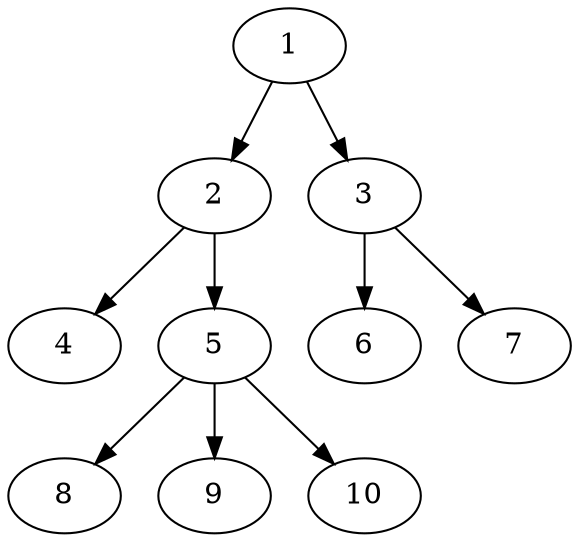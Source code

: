 digraph Arbol {
    1 -> 2;
    1 -> 3;
    2 -> 4;
    2 -> 5;
    3 -> 6;
    3 -> 7;
    5 -> 8;
    5 -> 9;
    5 -> 10;
}
 
